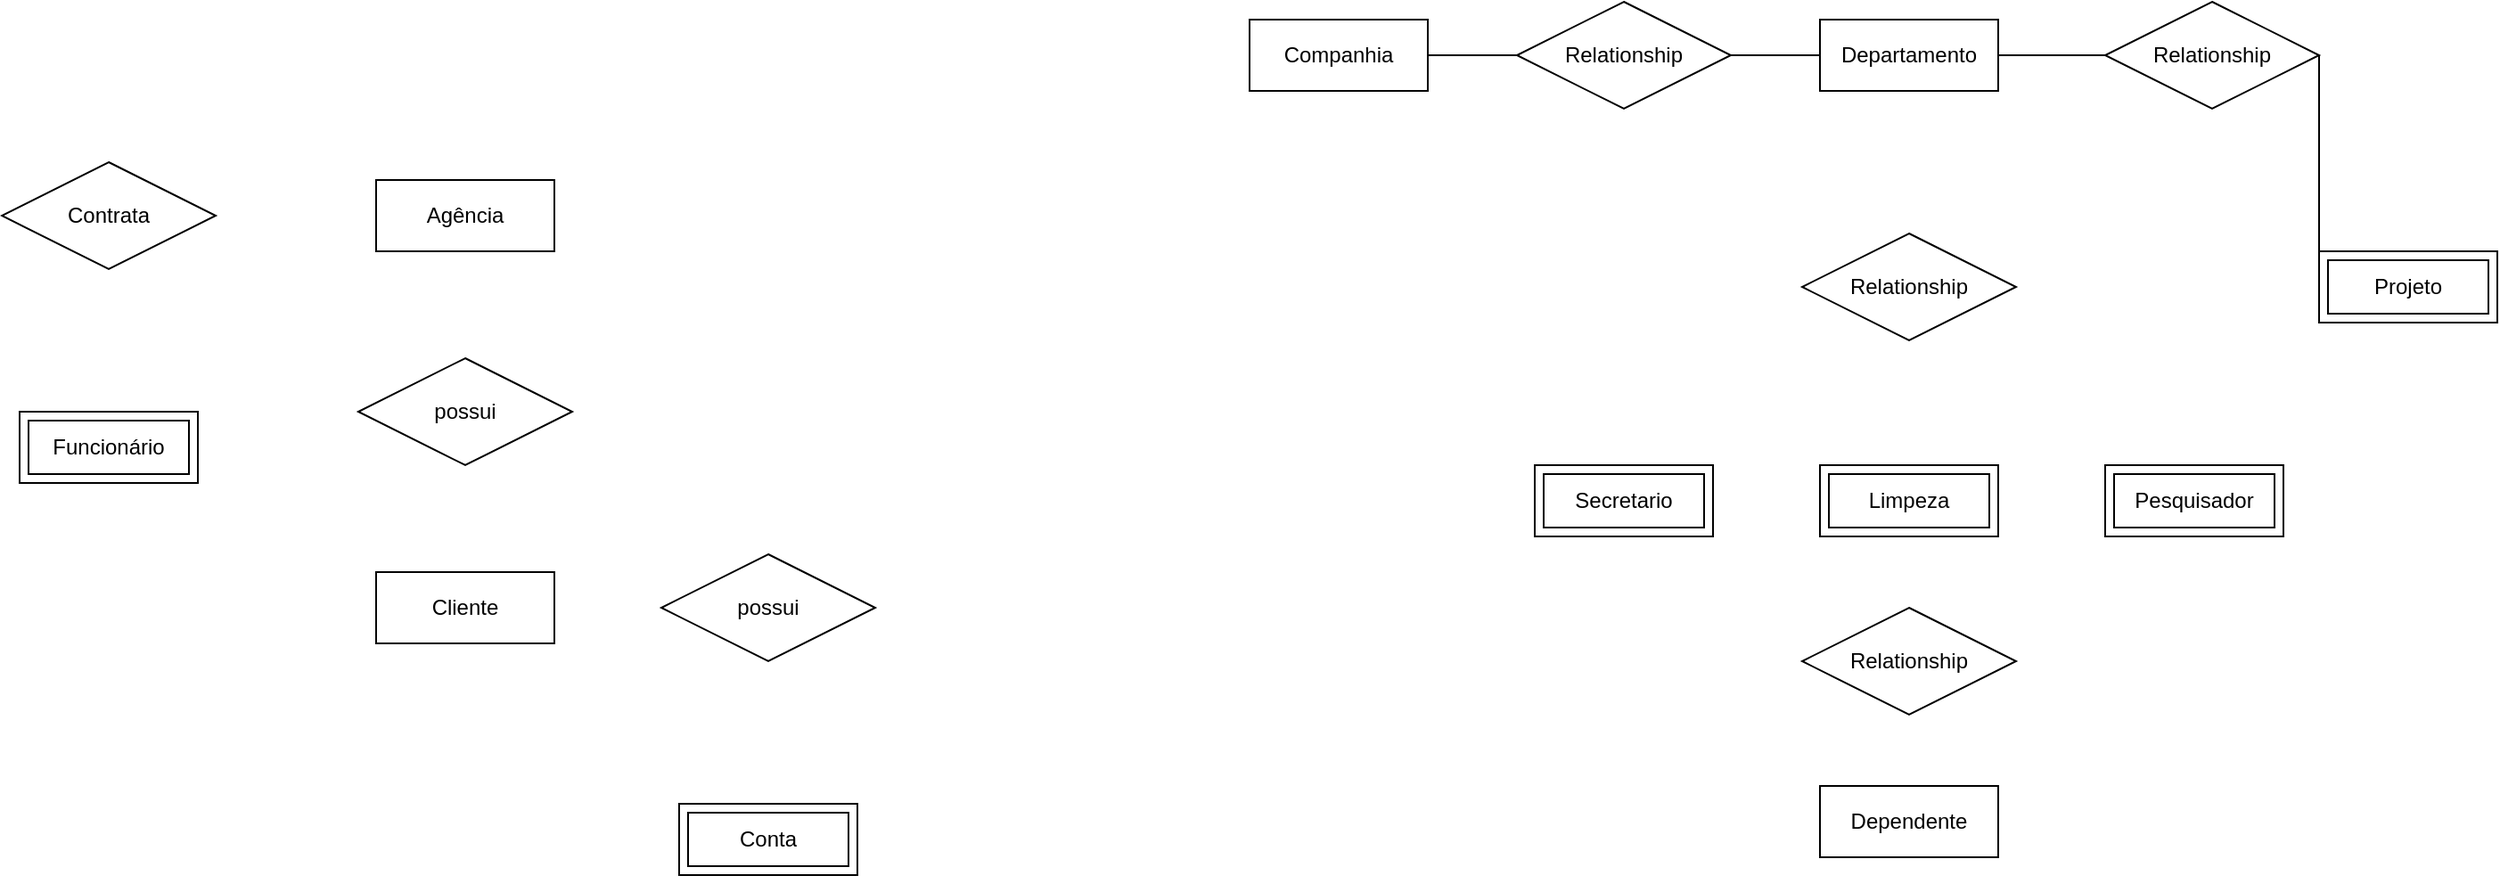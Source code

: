 <mxfile version="21.1.2" type="device">
  <diagram name="Página-1" id="C63s7ZLfKuJjVxDY76Wc">
    <mxGraphModel dx="2868" dy="2718" grid="1" gridSize="10" guides="1" tooltips="1" connect="1" arrows="1" fold="1" page="0" pageScale="1" pageWidth="827" pageHeight="1169" math="0" shadow="0">
      <root>
        <mxCell id="0" />
        <mxCell id="1" parent="0" />
        <mxCell id="zr6JSHlsfRBPdPK-UqJL-7" value="Agência" style="whiteSpace=wrap;html=1;align=center;" parent="1" vertex="1">
          <mxGeometry x="-380" y="-1300" width="100" height="40" as="geometry" />
        </mxCell>
        <mxCell id="zr6JSHlsfRBPdPK-UqJL-8" value="Funcionário" style="shape=ext;margin=3;double=1;whiteSpace=wrap;html=1;align=center;" parent="1" vertex="1">
          <mxGeometry x="-580" y="-1170" width="100" height="40" as="geometry" />
        </mxCell>
        <mxCell id="zr6JSHlsfRBPdPK-UqJL-10" value="Cliente" style="whiteSpace=wrap;html=1;align=center;" parent="1" vertex="1">
          <mxGeometry x="-380" y="-1080" width="100" height="40" as="geometry" />
        </mxCell>
        <mxCell id="zr6JSHlsfRBPdPK-UqJL-11" value="Conta" style="shape=ext;margin=3;double=1;whiteSpace=wrap;html=1;align=center;" parent="1" vertex="1">
          <mxGeometry x="-210" y="-950" width="100" height="40" as="geometry" />
        </mxCell>
        <mxCell id="zr6JSHlsfRBPdPK-UqJL-12" value="possui" style="shape=rhombus;perimeter=rhombusPerimeter;whiteSpace=wrap;html=1;align=center;" parent="1" vertex="1">
          <mxGeometry x="-390" y="-1200" width="120" height="60" as="geometry" />
        </mxCell>
        <mxCell id="zr6JSHlsfRBPdPK-UqJL-13" value="Contrata" style="shape=rhombus;perimeter=rhombusPerimeter;whiteSpace=wrap;html=1;align=center;" parent="1" vertex="1">
          <mxGeometry x="-590" y="-1310" width="120" height="60" as="geometry" />
        </mxCell>
        <mxCell id="zr6JSHlsfRBPdPK-UqJL-15" style="edgeStyle=orthogonalEdgeStyle;rounded=0;orthogonalLoop=1;jettySize=auto;html=1;exitX=0.5;exitY=1;exitDx=0;exitDy=0;" parent="1" source="zr6JSHlsfRBPdPK-UqJL-11" target="zr6JSHlsfRBPdPK-UqJL-11" edge="1">
          <mxGeometry relative="1" as="geometry" />
        </mxCell>
        <mxCell id="zr6JSHlsfRBPdPK-UqJL-17" value="possui" style="shape=rhombus;perimeter=rhombusPerimeter;whiteSpace=wrap;html=1;align=center;" parent="1" vertex="1">
          <mxGeometry x="-220" y="-1090" width="120" height="60" as="geometry" />
        </mxCell>
        <mxCell id="7SeTo_BBmuGZcVuFy4b5-1" value="Projeto" style="shape=ext;margin=3;double=1;whiteSpace=wrap;html=1;align=center;" vertex="1" parent="1">
          <mxGeometry x="710" y="-1260" width="100" height="40" as="geometry" />
        </mxCell>
        <mxCell id="7SeTo_BBmuGZcVuFy4b5-2" value="Departamento" style="whiteSpace=wrap;html=1;align=center;" vertex="1" parent="1">
          <mxGeometry x="430" y="-1390" width="100" height="40" as="geometry" />
        </mxCell>
        <mxCell id="7SeTo_BBmuGZcVuFy4b5-6" value="Companhia" style="whiteSpace=wrap;html=1;align=center;" vertex="1" parent="1">
          <mxGeometry x="110" y="-1390" width="100" height="40" as="geometry" />
        </mxCell>
        <mxCell id="7SeTo_BBmuGZcVuFy4b5-8" value="Pesquisador" style="shape=ext;margin=3;double=1;whiteSpace=wrap;html=1;align=center;" vertex="1" parent="1">
          <mxGeometry x="590" y="-1140" width="100" height="40" as="geometry" />
        </mxCell>
        <mxCell id="7SeTo_BBmuGZcVuFy4b5-9" value="Limpeza" style="shape=ext;margin=3;double=1;whiteSpace=wrap;html=1;align=center;" vertex="1" parent="1">
          <mxGeometry x="430" y="-1140" width="100" height="40" as="geometry" />
        </mxCell>
        <mxCell id="7SeTo_BBmuGZcVuFy4b5-10" value="Secretario" style="shape=ext;margin=3;double=1;whiteSpace=wrap;html=1;align=center;" vertex="1" parent="1">
          <mxGeometry x="270" y="-1140" width="100" height="40" as="geometry" />
        </mxCell>
        <mxCell id="7SeTo_BBmuGZcVuFy4b5-12" value="Relationship" style="shape=rhombus;perimeter=rhombusPerimeter;whiteSpace=wrap;html=1;align=center;" vertex="1" parent="1">
          <mxGeometry x="590" y="-1400" width="120" height="60" as="geometry" />
        </mxCell>
        <mxCell id="7SeTo_BBmuGZcVuFy4b5-13" value="Relationship" style="shape=rhombus;perimeter=rhombusPerimeter;whiteSpace=wrap;html=1;align=center;" vertex="1" parent="1">
          <mxGeometry x="260" y="-1400" width="120" height="60" as="geometry" />
        </mxCell>
        <mxCell id="7SeTo_BBmuGZcVuFy4b5-15" value="Relationship" style="shape=rhombus;perimeter=rhombusPerimeter;whiteSpace=wrap;html=1;align=center;" vertex="1" parent="1">
          <mxGeometry x="420" y="-1270" width="120" height="60" as="geometry" />
        </mxCell>
        <mxCell id="7SeTo_BBmuGZcVuFy4b5-17" value="" style="endArrow=none;html=1;rounded=0;exitX=1;exitY=0.5;exitDx=0;exitDy=0;entryX=0;entryY=0.5;entryDx=0;entryDy=0;" edge="1" parent="1" source="7SeTo_BBmuGZcVuFy4b5-6" target="7SeTo_BBmuGZcVuFy4b5-13">
          <mxGeometry relative="1" as="geometry">
            <mxPoint x="290" y="-1250" as="sourcePoint" />
            <mxPoint x="450" y="-1250" as="targetPoint" />
          </mxGeometry>
        </mxCell>
        <mxCell id="7SeTo_BBmuGZcVuFy4b5-18" value="" style="endArrow=none;html=1;rounded=0;exitX=1;exitY=0.5;exitDx=0;exitDy=0;entryX=0;entryY=0.5;entryDx=0;entryDy=0;" edge="1" parent="1" source="7SeTo_BBmuGZcVuFy4b5-13" target="7SeTo_BBmuGZcVuFy4b5-2">
          <mxGeometry relative="1" as="geometry">
            <mxPoint x="220" y="-1360" as="sourcePoint" />
            <mxPoint x="270" y="-1360" as="targetPoint" />
          </mxGeometry>
        </mxCell>
        <mxCell id="7SeTo_BBmuGZcVuFy4b5-19" value="" style="endArrow=none;html=1;rounded=0;exitX=0;exitY=0.5;exitDx=0;exitDy=0;entryX=1;entryY=0.5;entryDx=0;entryDy=0;" edge="1" parent="1" source="7SeTo_BBmuGZcVuFy4b5-12" target="7SeTo_BBmuGZcVuFy4b5-2">
          <mxGeometry relative="1" as="geometry">
            <mxPoint x="230" y="-1350" as="sourcePoint" />
            <mxPoint x="280" y="-1350" as="targetPoint" />
          </mxGeometry>
        </mxCell>
        <mxCell id="7SeTo_BBmuGZcVuFy4b5-20" value="" style="endArrow=none;html=1;rounded=0;exitX=0;exitY=0.5;exitDx=0;exitDy=0;entryX=1;entryY=0.5;entryDx=0;entryDy=0;" edge="1" parent="1" source="7SeTo_BBmuGZcVuFy4b5-1" target="7SeTo_BBmuGZcVuFy4b5-12">
          <mxGeometry relative="1" as="geometry">
            <mxPoint x="240" y="-1340" as="sourcePoint" />
            <mxPoint x="290" y="-1340" as="targetPoint" />
          </mxGeometry>
        </mxCell>
        <mxCell id="7SeTo_BBmuGZcVuFy4b5-27" value="Dependente" style="whiteSpace=wrap;html=1;align=center;" vertex="1" parent="1">
          <mxGeometry x="430" y="-960" width="100" height="40" as="geometry" />
        </mxCell>
        <mxCell id="7SeTo_BBmuGZcVuFy4b5-28" value="Relationship" style="shape=rhombus;perimeter=rhombusPerimeter;whiteSpace=wrap;html=1;align=center;" vertex="1" parent="1">
          <mxGeometry x="420" y="-1060" width="120" height="60" as="geometry" />
        </mxCell>
      </root>
    </mxGraphModel>
  </diagram>
</mxfile>
